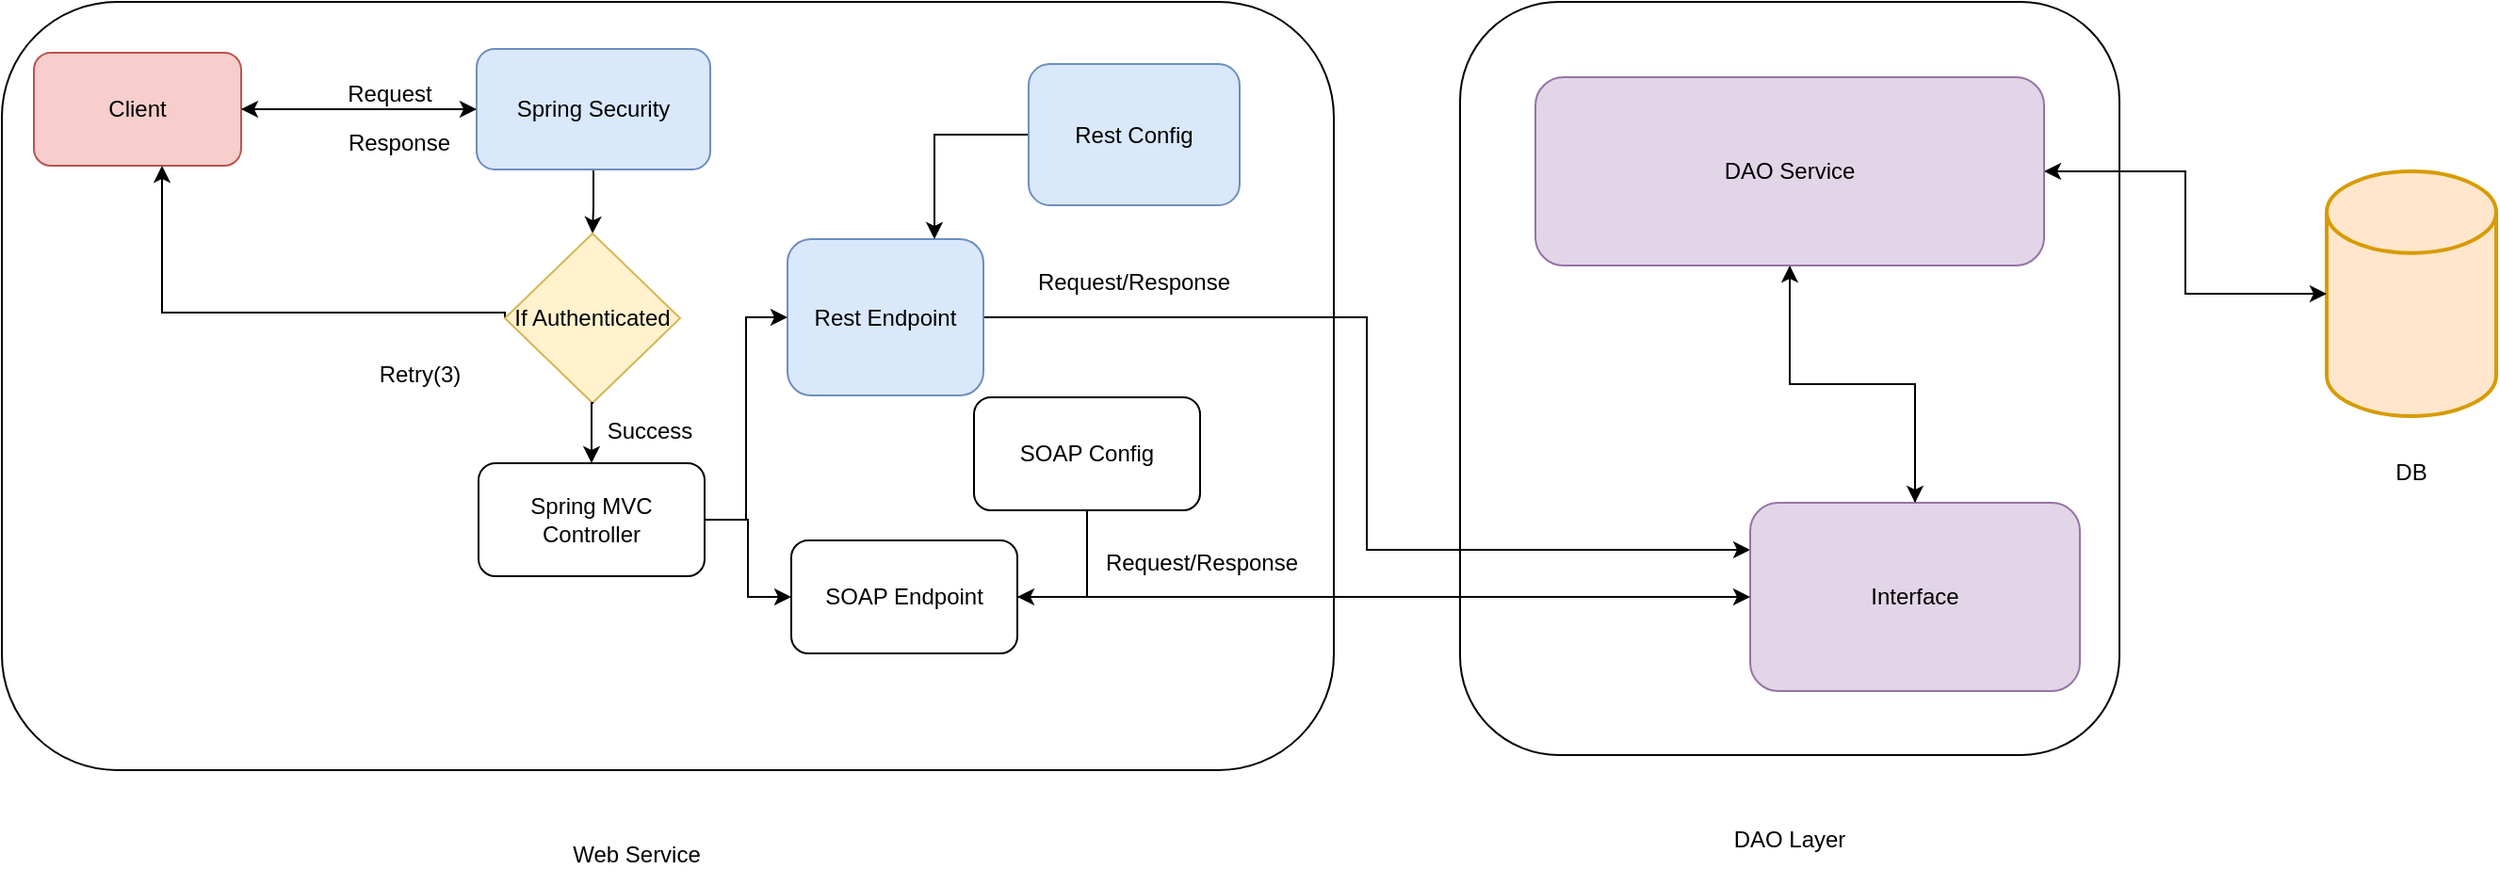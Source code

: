 <mxfile version="24.3.1" type="device">
  <diagram id="C5RBs43oDa-KdzZeNtuy" name="Page-1">
    <mxGraphModel dx="2174" dy="764" grid="0" gridSize="10" guides="0" tooltips="1" connect="1" arrows="1" fold="1" page="0" pageScale="1" pageWidth="827" pageHeight="1169" math="0" shadow="0">
      <root>
        <mxCell id="WIyWlLk6GJQsqaUBKTNV-0" />
        <mxCell id="WIyWlLk6GJQsqaUBKTNV-1" parent="WIyWlLk6GJQsqaUBKTNV-0" />
        <mxCell id="gn2CL7IVbaafzJpI_SOk-1" value="" style="rounded=1;whiteSpace=wrap;html=1;" parent="WIyWlLk6GJQsqaUBKTNV-1" vertex="1">
          <mxGeometry x="-194" y="80" width="707" height="408" as="geometry" />
        </mxCell>
        <mxCell id="gTs2jdz2GPJ15TTOHAjS-0" style="edgeStyle=orthogonalEdgeStyle;rounded=0;orthogonalLoop=1;jettySize=auto;html=1;" edge="1" parent="WIyWlLk6GJQsqaUBKTNV-1" source="gn2CL7IVbaafzJpI_SOk-0" target="gn2CL7IVbaafzJpI_SOk-4">
          <mxGeometry relative="1" as="geometry" />
        </mxCell>
        <mxCell id="gn2CL7IVbaafzJpI_SOk-0" value="Client" style="rounded=1;whiteSpace=wrap;html=1;fillColor=#f8cecc;strokeColor=#b85450;" parent="WIyWlLk6GJQsqaUBKTNV-1" vertex="1">
          <mxGeometry x="-177" y="107" width="110" height="60" as="geometry" />
        </mxCell>
        <mxCell id="gn2CL7IVbaafzJpI_SOk-2" value="" style="rounded=1;whiteSpace=wrap;html=1;" parent="WIyWlLk6GJQsqaUBKTNV-1" vertex="1">
          <mxGeometry x="580" y="80" width="350" height="400" as="geometry" />
        </mxCell>
        <mxCell id="dZw48IrsWxRiKAHJ8C3G-16" style="edgeStyle=orthogonalEdgeStyle;rounded=0;orthogonalLoop=1;jettySize=auto;html=1;entryX=0;entryY=0.25;entryDx=0;entryDy=0;" parent="WIyWlLk6GJQsqaUBKTNV-1" source="gn2CL7IVbaafzJpI_SOk-3" target="gn2CL7IVbaafzJpI_SOk-5" edge="1">
          <mxGeometry relative="1" as="geometry" />
        </mxCell>
        <mxCell id="gn2CL7IVbaafzJpI_SOk-3" value="Rest Endpoint" style="rounded=1;whiteSpace=wrap;html=1;fillColor=#dae8fc;strokeColor=#6c8ebf;" parent="WIyWlLk6GJQsqaUBKTNV-1" vertex="1">
          <mxGeometry x="223" y="206" width="104" height="83" as="geometry" />
        </mxCell>
        <mxCell id="C3iSwPdtlimpU0U-Lsk9-2" style="edgeStyle=orthogonalEdgeStyle;rounded=0;orthogonalLoop=1;jettySize=auto;html=1;" parent="WIyWlLk6GJQsqaUBKTNV-1" source="gn2CL7IVbaafzJpI_SOk-4" target="C3iSwPdtlimpU0U-Lsk9-1" edge="1">
          <mxGeometry relative="1" as="geometry" />
        </mxCell>
        <mxCell id="gTs2jdz2GPJ15TTOHAjS-1" style="edgeStyle=orthogonalEdgeStyle;rounded=0;orthogonalLoop=1;jettySize=auto;html=1;entryX=1;entryY=0.5;entryDx=0;entryDy=0;" edge="1" parent="WIyWlLk6GJQsqaUBKTNV-1" source="gn2CL7IVbaafzJpI_SOk-4" target="gn2CL7IVbaafzJpI_SOk-0">
          <mxGeometry relative="1" as="geometry" />
        </mxCell>
        <mxCell id="gn2CL7IVbaafzJpI_SOk-4" value="Spring Security" style="rounded=1;whiteSpace=wrap;html=1;fillColor=#dae8fc;strokeColor=#6c8ebf;" parent="WIyWlLk6GJQsqaUBKTNV-1" vertex="1">
          <mxGeometry x="58" y="105" width="124" height="64" as="geometry" />
        </mxCell>
        <mxCell id="gn2CL7IVbaafzJpI_SOk-14" value="" style="edgeStyle=orthogonalEdgeStyle;rounded=0;orthogonalLoop=1;jettySize=auto;html=1;" parent="WIyWlLk6GJQsqaUBKTNV-1" source="gn2CL7IVbaafzJpI_SOk-5" target="gn2CL7IVbaafzJpI_SOk-13" edge="1">
          <mxGeometry relative="1" as="geometry" />
        </mxCell>
        <mxCell id="gn2CL7IVbaafzJpI_SOk-5" value="Interface" style="rounded=1;whiteSpace=wrap;html=1;fillColor=#e1d5e7;strokeColor=#9673a6;" parent="WIyWlLk6GJQsqaUBKTNV-1" vertex="1">
          <mxGeometry x="734" y="346" width="175" height="100" as="geometry" />
        </mxCell>
        <mxCell id="gn2CL7IVbaafzJpI_SOk-22" style="edgeStyle=orthogonalEdgeStyle;rounded=0;orthogonalLoop=1;jettySize=auto;html=1;entryX=0.75;entryY=0;entryDx=0;entryDy=0;" parent="WIyWlLk6GJQsqaUBKTNV-1" source="gn2CL7IVbaafzJpI_SOk-9" target="gn2CL7IVbaafzJpI_SOk-3" edge="1">
          <mxGeometry relative="1" as="geometry" />
        </mxCell>
        <mxCell id="gn2CL7IVbaafzJpI_SOk-9" value="Rest Config" style="rounded=1;whiteSpace=wrap;html=1;fillColor=#dae8fc;strokeColor=#6c8ebf;" parent="WIyWlLk6GJQsqaUBKTNV-1" vertex="1">
          <mxGeometry x="351" y="113" width="112" height="75" as="geometry" />
        </mxCell>
        <mxCell id="gn2CL7IVbaafzJpI_SOk-18" style="edgeStyle=orthogonalEdgeStyle;rounded=0;orthogonalLoop=1;jettySize=auto;html=1;" parent="WIyWlLk6GJQsqaUBKTNV-1" source="gn2CL7IVbaafzJpI_SOk-12" target="gn2CL7IVbaafzJpI_SOk-13" edge="1">
          <mxGeometry relative="1" as="geometry" />
        </mxCell>
        <mxCell id="gn2CL7IVbaafzJpI_SOk-12" value="" style="strokeWidth=2;html=1;shape=mxgraph.flowchart.database;whiteSpace=wrap;fillColor=#ffe6cc;strokeColor=#d79b00;" parent="WIyWlLk6GJQsqaUBKTNV-1" vertex="1">
          <mxGeometry x="1040" y="170" width="90" height="130" as="geometry" />
        </mxCell>
        <mxCell id="gn2CL7IVbaafzJpI_SOk-17" value="" style="edgeStyle=orthogonalEdgeStyle;rounded=0;orthogonalLoop=1;jettySize=auto;html=1;" parent="WIyWlLk6GJQsqaUBKTNV-1" source="gn2CL7IVbaafzJpI_SOk-13" target="gn2CL7IVbaafzJpI_SOk-12" edge="1">
          <mxGeometry relative="1" as="geometry" />
        </mxCell>
        <mxCell id="gn2CL7IVbaafzJpI_SOk-20" style="edgeStyle=orthogonalEdgeStyle;rounded=0;orthogonalLoop=1;jettySize=auto;html=1;" parent="WIyWlLk6GJQsqaUBKTNV-1" source="gn2CL7IVbaafzJpI_SOk-13" target="gn2CL7IVbaafzJpI_SOk-5" edge="1">
          <mxGeometry relative="1" as="geometry" />
        </mxCell>
        <mxCell id="gn2CL7IVbaafzJpI_SOk-13" value="DAO Service" style="rounded=1;whiteSpace=wrap;html=1;fillColor=#e1d5e7;strokeColor=#9673a6;" parent="WIyWlLk6GJQsqaUBKTNV-1" vertex="1">
          <mxGeometry x="620" y="120" width="270" height="100" as="geometry" />
        </mxCell>
        <mxCell id="gn2CL7IVbaafzJpI_SOk-24" value="DB" style="text;html=1;align=center;verticalAlign=middle;whiteSpace=wrap;rounded=0;" parent="WIyWlLk6GJQsqaUBKTNV-1" vertex="1">
          <mxGeometry x="1055" y="315" width="60" height="30" as="geometry" />
        </mxCell>
        <mxCell id="gn2CL7IVbaafzJpI_SOk-25" value="Web Service" style="text;html=1;align=center;verticalAlign=middle;whiteSpace=wrap;rounded=0;" parent="WIyWlLk6GJQsqaUBKTNV-1" vertex="1">
          <mxGeometry x="58" y="518" width="170" height="30" as="geometry" />
        </mxCell>
        <mxCell id="gn2CL7IVbaafzJpI_SOk-26" value="DAO Layer" style="text;html=1;align=center;verticalAlign=middle;whiteSpace=wrap;rounded=0;" parent="WIyWlLk6GJQsqaUBKTNV-1" vertex="1">
          <mxGeometry x="680" y="510" width="150" height="30" as="geometry" />
        </mxCell>
        <mxCell id="gn2CL7IVbaafzJpI_SOk-33" value="Request" style="text;html=1;align=center;verticalAlign=middle;whiteSpace=wrap;rounded=0;" parent="WIyWlLk6GJQsqaUBKTNV-1" vertex="1">
          <mxGeometry x="-18" y="114" width="60" height="30" as="geometry" />
        </mxCell>
        <mxCell id="gn2CL7IVbaafzJpI_SOk-36" value="Response" style="text;html=1;align=center;verticalAlign=middle;whiteSpace=wrap;rounded=0;" parent="WIyWlLk6GJQsqaUBKTNV-1" vertex="1">
          <mxGeometry x="-13" y="140" width="60" height="30" as="geometry" />
        </mxCell>
        <mxCell id="C3iSwPdtlimpU0U-Lsk9-4" style="edgeStyle=orthogonalEdgeStyle;rounded=0;orthogonalLoop=1;jettySize=auto;html=1;exitX=0;exitY=0.5;exitDx=0;exitDy=0;" parent="WIyWlLk6GJQsqaUBKTNV-1" source="C3iSwPdtlimpU0U-Lsk9-1" target="gn2CL7IVbaafzJpI_SOk-0" edge="1">
          <mxGeometry relative="1" as="geometry">
            <Array as="points">
              <mxPoint x="-109" y="245" />
            </Array>
          </mxGeometry>
        </mxCell>
        <mxCell id="C3iSwPdtlimpU0U-Lsk9-1" value="If Authenticated" style="rhombus;whiteSpace=wrap;html=1;fillColor=#fff2cc;strokeColor=#d6b656;" parent="WIyWlLk6GJQsqaUBKTNV-1" vertex="1">
          <mxGeometry x="73" y="203" width="93" height="90" as="geometry" />
        </mxCell>
        <mxCell id="C3iSwPdtlimpU0U-Lsk9-5" value="Retry(3)" style="text;html=1;align=center;verticalAlign=middle;whiteSpace=wrap;rounded=0;" parent="WIyWlLk6GJQsqaUBKTNV-1" vertex="1">
          <mxGeometry x="-2" y="263" width="60" height="30" as="geometry" />
        </mxCell>
        <mxCell id="dZw48IrsWxRiKAHJ8C3G-2" style="edgeStyle=orthogonalEdgeStyle;rounded=0;orthogonalLoop=1;jettySize=auto;html=1;exitX=0;exitY=0;exitDx=0;exitDy=0;entryX=0.5;entryY=0;entryDx=0;entryDy=0;" parent="WIyWlLk6GJQsqaUBKTNV-1" source="C3iSwPdtlimpU0U-Lsk9-6" target="dZw48IrsWxRiKAHJ8C3G-1" edge="1">
          <mxGeometry relative="1" as="geometry" />
        </mxCell>
        <mxCell id="C3iSwPdtlimpU0U-Lsk9-6" value="Success" style="text;html=1;align=center;verticalAlign=middle;whiteSpace=wrap;rounded=0;" parent="WIyWlLk6GJQsqaUBKTNV-1" vertex="1">
          <mxGeometry x="120" y="293" width="60" height="30" as="geometry" />
        </mxCell>
        <mxCell id="C3iSwPdtlimpU0U-Lsk9-14" value="Request/Response" style="text;html=1;align=center;verticalAlign=middle;whiteSpace=wrap;rounded=0;" parent="WIyWlLk6GJQsqaUBKTNV-1" vertex="1">
          <mxGeometry x="390" y="360" width="106" height="36" as="geometry" />
        </mxCell>
        <mxCell id="dZw48IrsWxRiKAHJ8C3G-4" value="" style="edgeStyle=orthogonalEdgeStyle;rounded=0;orthogonalLoop=1;jettySize=auto;html=1;" parent="WIyWlLk6GJQsqaUBKTNV-1" source="dZw48IrsWxRiKAHJ8C3G-1" target="dZw48IrsWxRiKAHJ8C3G-3" edge="1">
          <mxGeometry relative="1" as="geometry" />
        </mxCell>
        <mxCell id="dZw48IrsWxRiKAHJ8C3G-5" style="edgeStyle=orthogonalEdgeStyle;rounded=0;orthogonalLoop=1;jettySize=auto;html=1;entryX=0;entryY=0.5;entryDx=0;entryDy=0;" parent="WIyWlLk6GJQsqaUBKTNV-1" source="dZw48IrsWxRiKAHJ8C3G-1" target="gn2CL7IVbaafzJpI_SOk-3" edge="1">
          <mxGeometry relative="1" as="geometry" />
        </mxCell>
        <mxCell id="dZw48IrsWxRiKAHJ8C3G-1" value="Spring MVC Controller" style="rounded=1;whiteSpace=wrap;html=1;" parent="WIyWlLk6GJQsqaUBKTNV-1" vertex="1">
          <mxGeometry x="59" y="325" width="120" height="60" as="geometry" />
        </mxCell>
        <mxCell id="dZw48IrsWxRiKAHJ8C3G-13" style="edgeStyle=orthogonalEdgeStyle;rounded=0;orthogonalLoop=1;jettySize=auto;html=1;" parent="WIyWlLk6GJQsqaUBKTNV-1" source="dZw48IrsWxRiKAHJ8C3G-3" target="gn2CL7IVbaafzJpI_SOk-5" edge="1">
          <mxGeometry relative="1" as="geometry" />
        </mxCell>
        <mxCell id="dZw48IrsWxRiKAHJ8C3G-3" value="SOAP Endpoint" style="whiteSpace=wrap;html=1;rounded=1;" parent="WIyWlLk6GJQsqaUBKTNV-1" vertex="1">
          <mxGeometry x="225" y="366" width="120" height="60" as="geometry" />
        </mxCell>
        <mxCell id="dZw48IrsWxRiKAHJ8C3G-12" style="edgeStyle=orthogonalEdgeStyle;rounded=0;orthogonalLoop=1;jettySize=auto;html=1;entryX=1;entryY=0.5;entryDx=0;entryDy=0;" parent="WIyWlLk6GJQsqaUBKTNV-1" source="dZw48IrsWxRiKAHJ8C3G-6" target="dZw48IrsWxRiKAHJ8C3G-3" edge="1">
          <mxGeometry relative="1" as="geometry" />
        </mxCell>
        <mxCell id="dZw48IrsWxRiKAHJ8C3G-6" value="SOAP Config" style="rounded=1;whiteSpace=wrap;html=1;" parent="WIyWlLk6GJQsqaUBKTNV-1" vertex="1">
          <mxGeometry x="322" y="290" width="120" height="60" as="geometry" />
        </mxCell>
        <mxCell id="dZw48IrsWxRiKAHJ8C3G-14" value="Request/Response" style="text;html=1;align=center;verticalAlign=middle;whiteSpace=wrap;rounded=0;" parent="WIyWlLk6GJQsqaUBKTNV-1" vertex="1">
          <mxGeometry x="354" y="211" width="106" height="36" as="geometry" />
        </mxCell>
      </root>
    </mxGraphModel>
  </diagram>
</mxfile>
